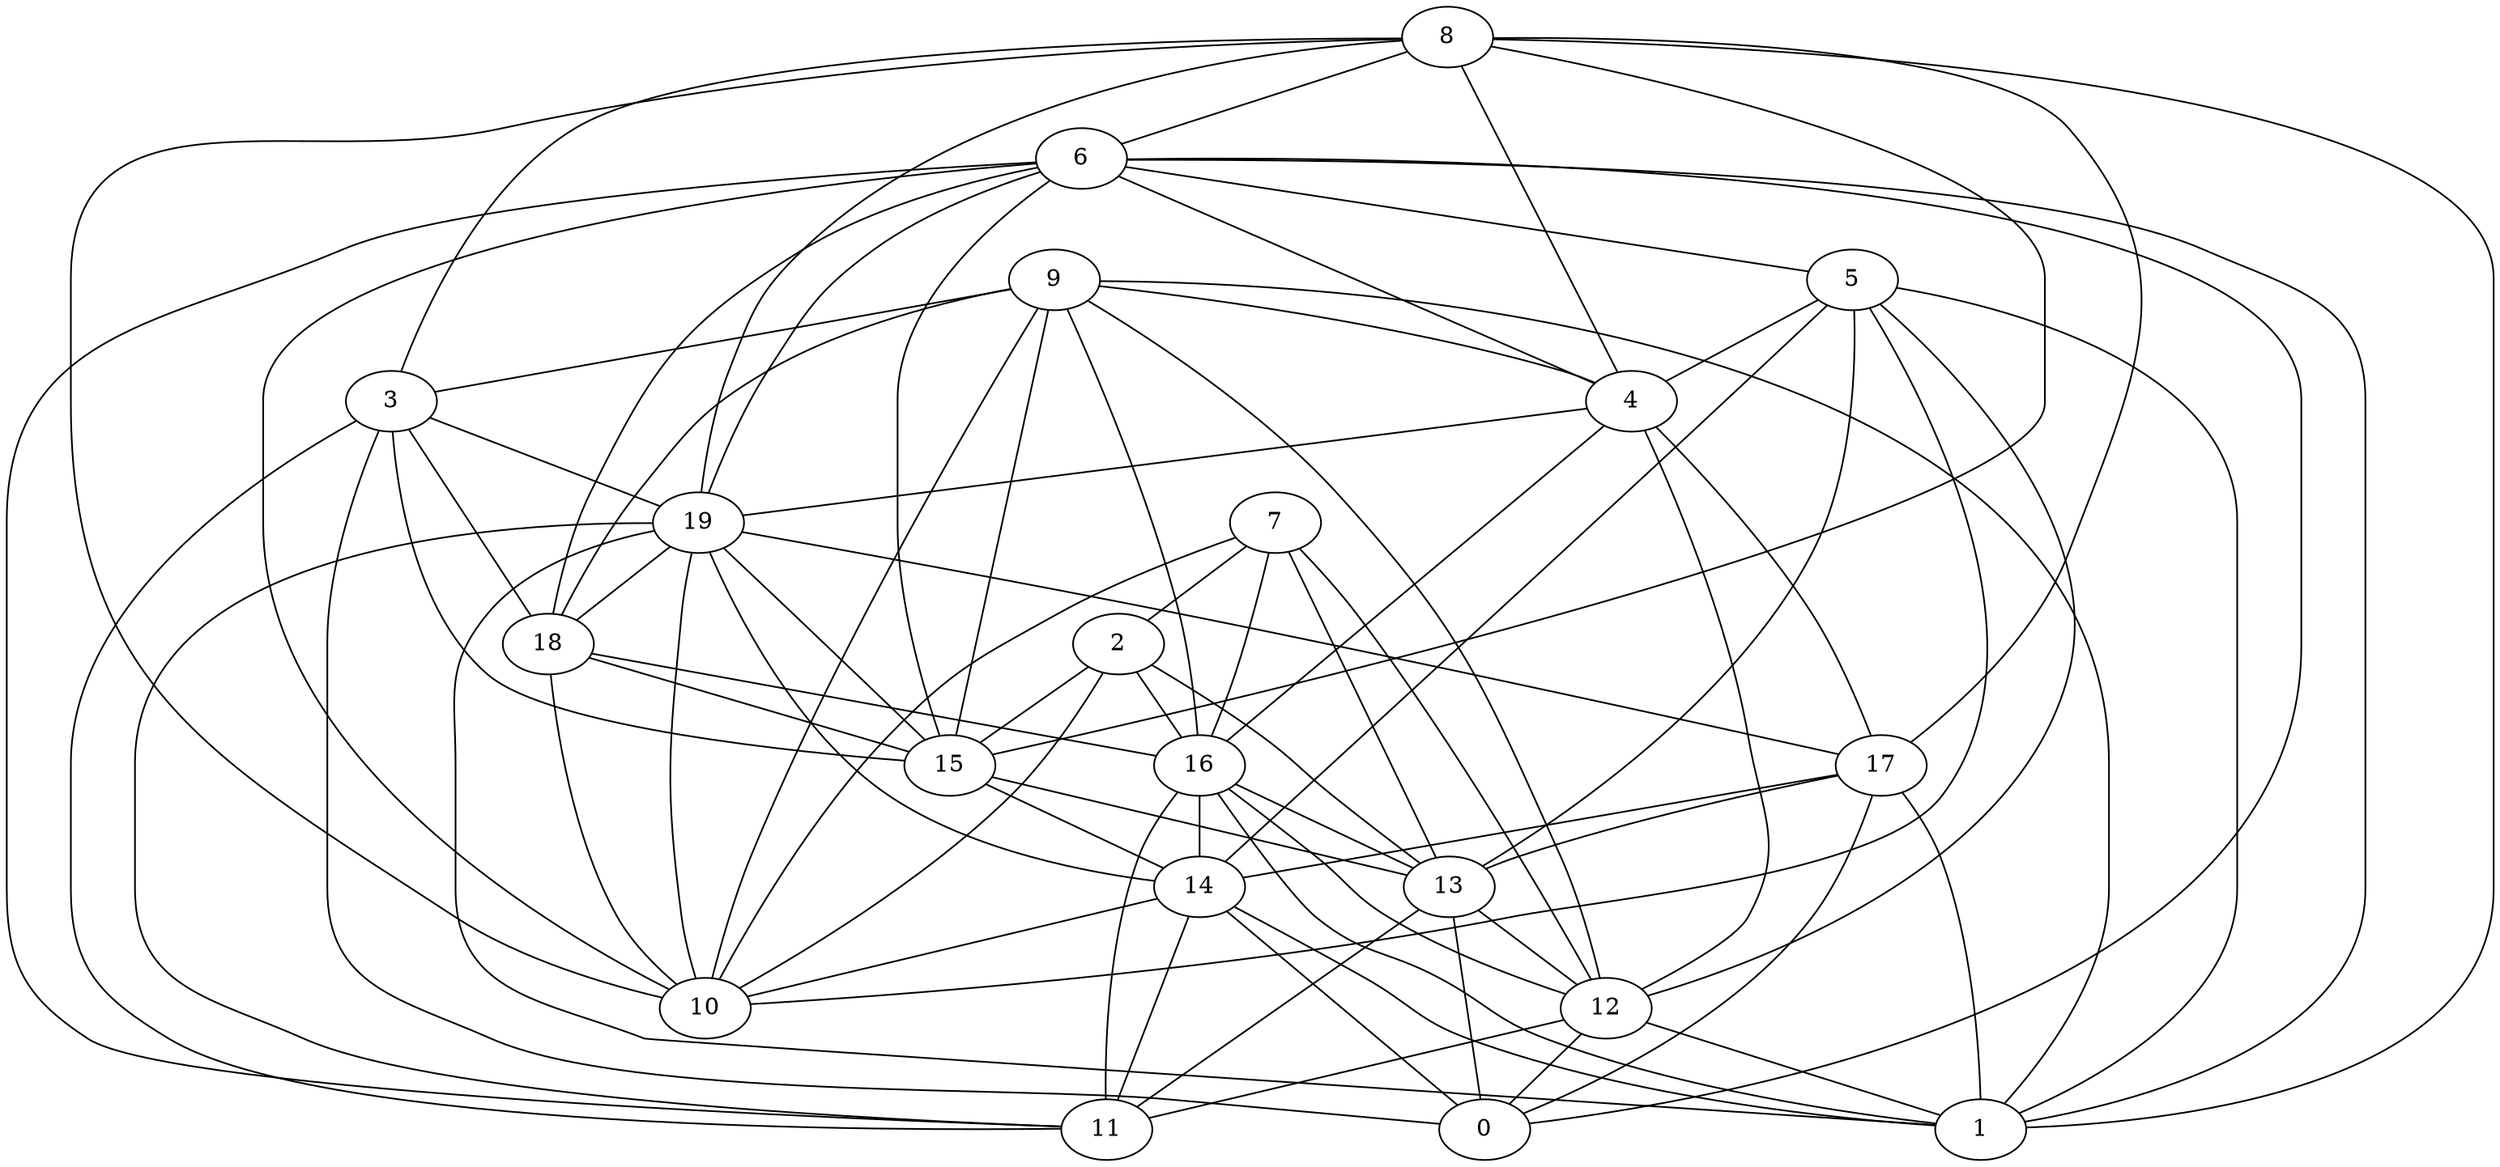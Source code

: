 digraph GG_graph {

subgraph G_graph {
edge [color = black]
"18" -> "15" [dir = none]
"18" -> "16" [dir = none]
"3" -> "19" [dir = none]
"3" -> "11" [dir = none]
"3" -> "0" [dir = none]
"16" -> "14" [dir = none]
"16" -> "12" [dir = none]
"16" -> "11" [dir = none]
"5" -> "12" [dir = none]
"5" -> "1" [dir = none]
"14" -> "11" [dir = none]
"14" -> "10" [dir = none]
"9" -> "18" [dir = none]
"9" -> "16" [dir = none]
"2" -> "16" [dir = none]
"2" -> "13" [dir = none]
"6" -> "1" [dir = none]
"6" -> "0" [dir = none]
"6" -> "15" [dir = none]
"6" -> "10" [dir = none]
"19" -> "1" [dir = none]
"19" -> "10" [dir = none]
"13" -> "0" [dir = none]
"13" -> "12" [dir = none]
"8" -> "4" [dir = none]
"8" -> "17" [dir = none]
"8" -> "3" [dir = none]
"8" -> "1" [dir = none]
"8" -> "10" [dir = none]
"8" -> "15" [dir = none]
"8" -> "6" [dir = none]
"7" -> "13" [dir = none]
"7" -> "12" [dir = none]
"7" -> "10" [dir = none]
"7" -> "16" [dir = none]
"17" -> "13" [dir = none]
"12" -> "1" [dir = none]
"4" -> "12" [dir = none]
"4" -> "19" [dir = none]
"6" -> "18" [dir = none]
"15" -> "14" [dir = none]
"19" -> "15" [dir = none]
"7" -> "2" [dir = none]
"14" -> "1" [dir = none]
"16" -> "13" [dir = none]
"17" -> "14" [dir = none]
"9" -> "1" [dir = none]
"3" -> "18" [dir = none]
"3" -> "15" [dir = none]
"15" -> "13" [dir = none]
"14" -> "0" [dir = none]
"5" -> "13" [dir = none]
"9" -> "10" [dir = none]
"19" -> "11" [dir = none]
"5" -> "4" [dir = none]
"8" -> "19" [dir = none]
"6" -> "19" [dir = none]
"2" -> "10" [dir = none]
"17" -> "0" [dir = none]
"19" -> "14" [dir = none]
"17" -> "1" [dir = none]
"6" -> "4" [dir = none]
"6" -> "5" [dir = none]
"5" -> "14" [dir = none]
"9" -> "4" [dir = none]
"9" -> "3" [dir = none]
"6" -> "11" [dir = none]
"9" -> "12" [dir = none]
"19" -> "17" [dir = none]
"16" -> "1" [dir = none]
"4" -> "17" [dir = none]
"19" -> "18" [dir = none]
"13" -> "11" [dir = none]
"12" -> "11" [dir = none]
"4" -> "16" [dir = none]
"2" -> "15" [dir = none]
"12" -> "0" [dir = none]
"18" -> "10" [dir = none]
"9" -> "15" [dir = none]
"5" -> "10" [dir = none]
}

}
